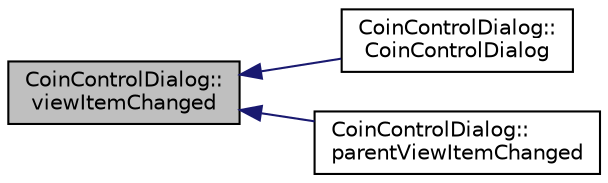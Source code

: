 digraph "CoinControlDialog::viewItemChanged"
{
  edge [fontname="Helvetica",fontsize="10",labelfontname="Helvetica",labelfontsize="10"];
  node [fontname="Helvetica",fontsize="10",shape=record];
  rankdir="LR";
  Node579 [label="CoinControlDialog::\lviewItemChanged",height=0.2,width=0.4,color="black", fillcolor="grey75", style="filled", fontcolor="black"];
  Node579 -> Node580 [dir="back",color="midnightblue",fontsize="10",style="solid",fontname="Helvetica"];
  Node580 [label="CoinControlDialog::\lCoinControlDialog",height=0.2,width=0.4,color="black", fillcolor="white", style="filled",URL="$dd/dfb/class_coin_control_dialog.html#a0945e59c25f956fdab199dbaf252eff5"];
  Node579 -> Node581 [dir="back",color="midnightblue",fontsize="10",style="solid",fontname="Helvetica"];
  Node581 [label="CoinControlDialog::\lparentViewItemChanged",height=0.2,width=0.4,color="black", fillcolor="white", style="filled",URL="$dd/dfb/class_coin_control_dialog.html#af649bd96e37668b175510f0357650ecc"];
}
